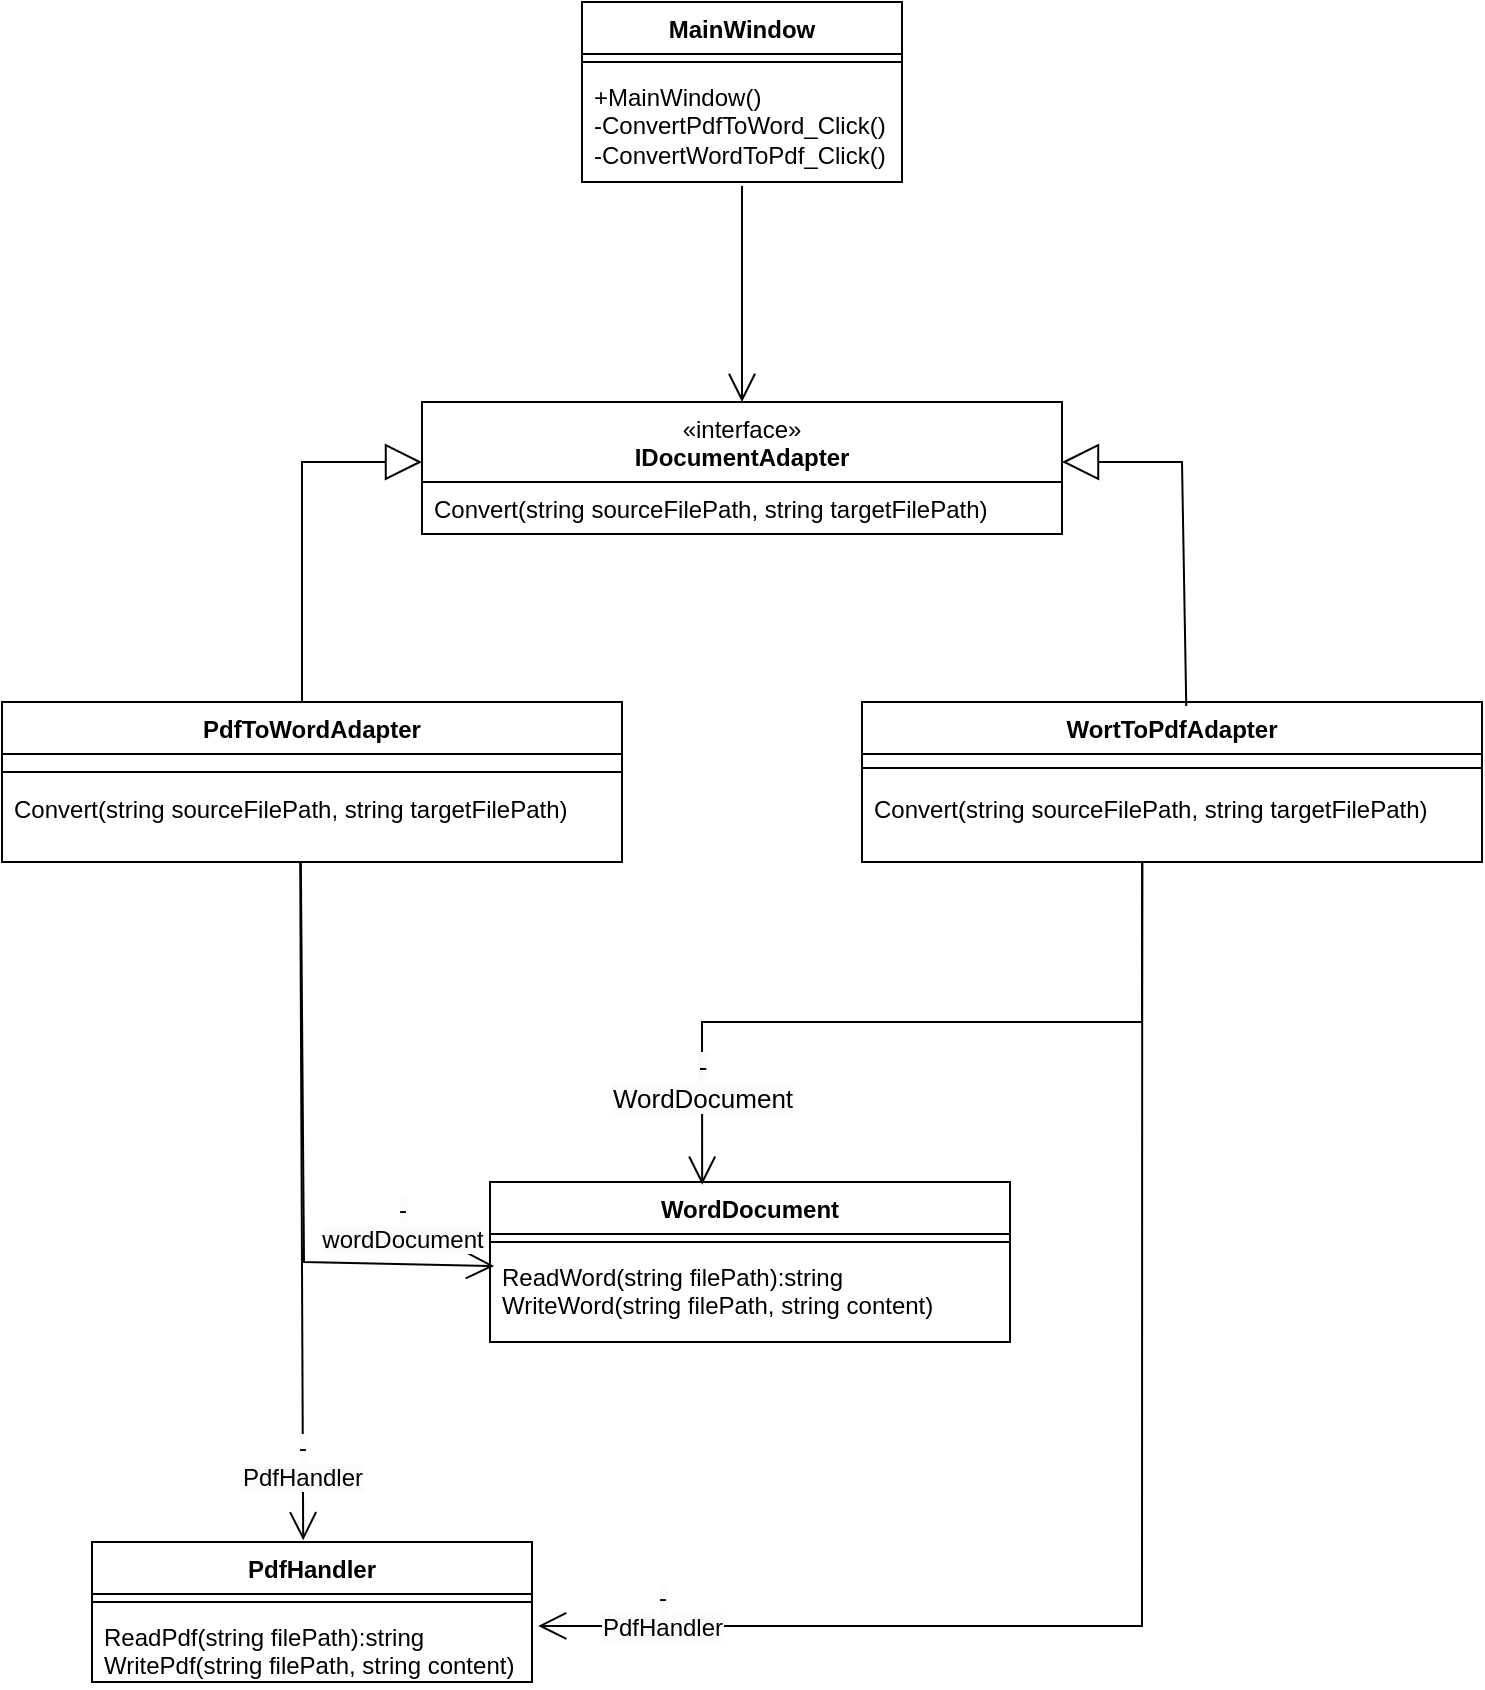 <mxfile version="24.7.17">
  <diagram name="Страница — 1" id="V1ix7k-VihTKiT6oDztg">
    <mxGraphModel dx="735" dy="2125" grid="1" gridSize="10" guides="1" tooltips="1" connect="1" arrows="1" fold="1" page="1" pageScale="1" pageWidth="1169" pageHeight="1654" math="0" shadow="0">
      <root>
        <mxCell id="0" />
        <mxCell id="1" parent="0" />
        <mxCell id="IiO4rIN5x2HBHhADp88O-1" value="PdfToWordAdapter" style="swimlane;fontStyle=1;align=center;verticalAlign=top;childLayout=stackLayout;horizontal=1;startSize=26;horizontalStack=0;resizeParent=1;resizeParentMax=0;resizeLast=0;collapsible=1;marginBottom=0;whiteSpace=wrap;html=1;" parent="1" vertex="1">
          <mxGeometry x="170" y="240" width="310" height="80" as="geometry" />
        </mxCell>
        <mxCell id="IiO4rIN5x2HBHhADp88O-2" value="&lt;div&gt;&lt;br&gt;&lt;/div&gt;" style="text;strokeColor=none;fillColor=none;align=left;verticalAlign=top;spacingLeft=4;spacingRight=4;overflow=hidden;rotatable=0;points=[[0,0.5],[1,0.5]];portConstraint=eastwest;whiteSpace=wrap;html=1;" parent="IiO4rIN5x2HBHhADp88O-1" vertex="1">
          <mxGeometry y="26" width="310" height="4" as="geometry" />
        </mxCell>
        <mxCell id="IiO4rIN5x2HBHhADp88O-3" value="" style="line;strokeWidth=1;fillColor=none;align=left;verticalAlign=middle;spacingTop=-1;spacingLeft=3;spacingRight=3;rotatable=0;labelPosition=right;points=[];portConstraint=eastwest;strokeColor=inherit;" parent="IiO4rIN5x2HBHhADp88O-1" vertex="1">
          <mxGeometry y="30" width="310" height="10" as="geometry" />
        </mxCell>
        <mxCell id="IiO4rIN5x2HBHhADp88O-4" value="Convert(string sourceFilePath, string targetFilePath)" style="text;strokeColor=none;fillColor=none;align=left;verticalAlign=top;spacingLeft=4;spacingRight=4;overflow=hidden;rotatable=0;points=[[0,0.5],[1,0.5]];portConstraint=eastwest;whiteSpace=wrap;html=1;" parent="IiO4rIN5x2HBHhADp88O-1" vertex="1">
          <mxGeometry y="40" width="310" height="40" as="geometry" />
        </mxCell>
        <mxCell id="IiO4rIN5x2HBHhADp88O-6" value="WortToPdfAdapter" style="swimlane;fontStyle=1;align=center;verticalAlign=top;childLayout=stackLayout;horizontal=1;startSize=26;horizontalStack=0;resizeParent=1;resizeParentMax=0;resizeLast=0;collapsible=1;marginBottom=0;whiteSpace=wrap;html=1;" parent="1" vertex="1">
          <mxGeometry x="600" y="240" width="310" height="80" as="geometry" />
        </mxCell>
        <mxCell id="IiO4rIN5x2HBHhADp88O-8" value="" style="line;strokeWidth=1;fillColor=none;align=left;verticalAlign=middle;spacingTop=-1;spacingLeft=3;spacingRight=3;rotatable=0;labelPosition=right;points=[];portConstraint=eastwest;strokeColor=inherit;" parent="IiO4rIN5x2HBHhADp88O-6" vertex="1">
          <mxGeometry y="26" width="310" height="14" as="geometry" />
        </mxCell>
        <mxCell id="IiO4rIN5x2HBHhADp88O-9" value="Convert(string sourceFilePath, string targetFilePath)" style="text;strokeColor=none;fillColor=none;align=left;verticalAlign=top;spacingLeft=4;spacingRight=4;overflow=hidden;rotatable=0;points=[[0,0.5],[1,0.5]];portConstraint=eastwest;whiteSpace=wrap;html=1;" parent="IiO4rIN5x2HBHhADp88O-6" vertex="1">
          <mxGeometry y="40" width="310" height="40" as="geometry" />
        </mxCell>
        <mxCell id="IiO4rIN5x2HBHhADp88O-18" value="PdfHandler" style="swimlane;fontStyle=1;align=center;verticalAlign=top;childLayout=stackLayout;horizontal=1;startSize=26;horizontalStack=0;resizeParent=1;resizeParentMax=0;resizeLast=0;collapsible=1;marginBottom=0;whiteSpace=wrap;html=1;" parent="1" vertex="1">
          <mxGeometry x="215" y="660" width="220" height="70" as="geometry" />
        </mxCell>
        <mxCell id="IiO4rIN5x2HBHhADp88O-20" value="" style="line;strokeWidth=1;fillColor=none;align=left;verticalAlign=middle;spacingTop=-1;spacingLeft=3;spacingRight=3;rotatable=0;labelPosition=right;points=[];portConstraint=eastwest;strokeColor=inherit;" parent="IiO4rIN5x2HBHhADp88O-18" vertex="1">
          <mxGeometry y="26" width="220" height="8" as="geometry" />
        </mxCell>
        <mxCell id="IiO4rIN5x2HBHhADp88O-21" value="&lt;div&gt;ReadPdf(string filePath):string&lt;/div&gt;WritePdf(string filePath, string content)" style="text;strokeColor=none;fillColor=none;align=left;verticalAlign=top;spacingLeft=4;spacingRight=4;overflow=hidden;rotatable=0;points=[[0,0.5],[1,0.5]];portConstraint=eastwest;whiteSpace=wrap;html=1;" parent="IiO4rIN5x2HBHhADp88O-18" vertex="1">
          <mxGeometry y="34" width="220" height="36" as="geometry" />
        </mxCell>
        <mxCell id="IiO4rIN5x2HBHhADp88O-22" value="&lt;div&gt;&lt;span style=&quot;font-weight: 400;&quot;&gt;«interface»&lt;/span&gt;&lt;br&gt;&lt;/div&gt;IDocumentAdapter" style="swimlane;fontStyle=1;align=center;verticalAlign=top;childLayout=stackLayout;horizontal=1;startSize=40;horizontalStack=0;resizeParent=1;resizeParentMax=0;resizeLast=0;collapsible=1;marginBottom=0;whiteSpace=wrap;html=1;" parent="1" vertex="1">
          <mxGeometry x="380" y="90" width="320" height="66" as="geometry" />
        </mxCell>
        <mxCell id="IiO4rIN5x2HBHhADp88O-24" value="Convert(string sourceFilePath, string targetFilePath)" style="text;strokeColor=none;fillColor=none;align=left;verticalAlign=top;spacingLeft=4;spacingRight=4;overflow=hidden;rotatable=0;points=[[0,0.5],[1,0.5]];portConstraint=eastwest;whiteSpace=wrap;html=1;" parent="IiO4rIN5x2HBHhADp88O-22" vertex="1">
          <mxGeometry y="40" width="320" height="26" as="geometry" />
        </mxCell>
        <mxCell id="IiO4rIN5x2HBHhADp88O-25" value="WordDocument" style="swimlane;fontStyle=1;align=center;verticalAlign=top;childLayout=stackLayout;horizontal=1;startSize=26;horizontalStack=0;resizeParent=1;resizeParentMax=0;resizeLast=0;collapsible=1;marginBottom=0;whiteSpace=wrap;html=1;" parent="1" vertex="1">
          <mxGeometry x="414" y="480" width="260" height="80" as="geometry" />
        </mxCell>
        <mxCell id="IiO4rIN5x2HBHhADp88O-26" value="" style="line;strokeWidth=1;fillColor=none;align=left;verticalAlign=middle;spacingTop=-1;spacingLeft=3;spacingRight=3;rotatable=0;labelPosition=right;points=[];portConstraint=eastwest;strokeColor=inherit;" parent="IiO4rIN5x2HBHhADp88O-25" vertex="1">
          <mxGeometry y="26" width="260" height="8" as="geometry" />
        </mxCell>
        <mxCell id="IiO4rIN5x2HBHhADp88O-27" value="ReadWord(string filePath):string&lt;div&gt;WriteWord(string filePath, string content)&lt;/div&gt;" style="text;strokeColor=none;fillColor=none;align=left;verticalAlign=top;spacingLeft=4;spacingRight=4;overflow=hidden;rotatable=0;points=[[0,0.5],[1,0.5]];portConstraint=eastwest;whiteSpace=wrap;html=1;" parent="IiO4rIN5x2HBHhADp88O-25" vertex="1">
          <mxGeometry y="34" width="260" height="46" as="geometry" />
        </mxCell>
        <mxCell id="IiO4rIN5x2HBHhADp88O-44" value="MainWindow" style="swimlane;fontStyle=1;align=center;verticalAlign=top;childLayout=stackLayout;horizontal=1;startSize=26;horizontalStack=0;resizeParent=1;resizeParentMax=0;resizeLast=0;collapsible=1;marginBottom=0;whiteSpace=wrap;html=1;" parent="1" vertex="1">
          <mxGeometry x="460" y="-110" width="160" height="90" as="geometry" />
        </mxCell>
        <mxCell id="IiO4rIN5x2HBHhADp88O-46" value="" style="line;strokeWidth=1;fillColor=none;align=left;verticalAlign=middle;spacingTop=-1;spacingLeft=3;spacingRight=3;rotatable=0;labelPosition=right;points=[];portConstraint=eastwest;strokeColor=inherit;" parent="IiO4rIN5x2HBHhADp88O-44" vertex="1">
          <mxGeometry y="26" width="160" height="8" as="geometry" />
        </mxCell>
        <mxCell id="IiO4rIN5x2HBHhADp88O-47" value="+MainWindow()&lt;div&gt;-ConvertPdfToWord_Click()&lt;/div&gt;&lt;div&gt;-ConvertWordToPdf_Click()&lt;/div&gt;" style="text;strokeColor=none;fillColor=none;align=left;verticalAlign=top;spacingLeft=4;spacingRight=4;overflow=hidden;rotatable=0;points=[[0,0.5],[1,0.5]];portConstraint=eastwest;whiteSpace=wrap;html=1;" parent="IiO4rIN5x2HBHhADp88O-44" vertex="1">
          <mxGeometry y="34" width="160" height="56" as="geometry" />
        </mxCell>
        <mxCell id="sA3_ezHXNIbNfONAe6GM-1" value="" style="endArrow=block;endSize=16;endFill=0;html=1;rounded=0;exitX=0.523;exitY=0.025;exitDx=0;exitDy=0;exitPerimeter=0;" edge="1" parent="1" source="IiO4rIN5x2HBHhADp88O-6">
          <mxGeometry width="160" relative="1" as="geometry">
            <mxPoint x="730" y="176" as="sourcePoint" />
            <mxPoint x="700" y="120" as="targetPoint" />
            <Array as="points">
              <mxPoint x="760" y="120" />
            </Array>
          </mxGeometry>
        </mxCell>
        <mxCell id="sA3_ezHXNIbNfONAe6GM-2" value="" style="endArrow=block;endSize=16;endFill=0;html=1;rounded=0;" edge="1" parent="1">
          <mxGeometry width="160" relative="1" as="geometry">
            <mxPoint x="320" y="240" as="sourcePoint" />
            <mxPoint x="380" y="120" as="targetPoint" />
            <Array as="points">
              <mxPoint x="320" y="120" />
            </Array>
          </mxGeometry>
        </mxCell>
        <mxCell id="sA3_ezHXNIbNfONAe6GM-3" value="" style="endArrow=open;endFill=1;endSize=12;html=1;rounded=0;exitX=0.452;exitY=1.011;exitDx=0;exitDy=0;exitPerimeter=0;entryX=0.408;entryY=0.017;entryDx=0;entryDy=0;entryPerimeter=0;" edge="1" parent="1" source="IiO4rIN5x2HBHhADp88O-9" target="IiO4rIN5x2HBHhADp88O-25">
          <mxGeometry width="160" relative="1" as="geometry">
            <mxPoint x="660" y="400" as="sourcePoint" />
            <mxPoint x="820" y="400" as="targetPoint" />
            <Array as="points">
              <mxPoint x="740" y="400" />
              <mxPoint x="520" y="400" />
            </Array>
          </mxGeometry>
        </mxCell>
        <mxCell id="sA3_ezHXNIbNfONAe6GM-18" value="&lt;span style=&quot;text-wrap: wrap; background-color: rgb(251, 251, 251);&quot;&gt;-WordDocument&lt;/span&gt;" style="edgeLabel;html=1;align=center;verticalAlign=middle;resizable=1;points=[];fontSize=13;horizontal=1;labelPosition=center;verticalLabelPosition=middle;movable=1;rotatable=1;deletable=1;editable=1;locked=0;connectable=1;imageWidth=36;absoluteArcSize=0;resizeHeight=0;autosize=0;container=0;dropTarget=0;collapsible=0;arcSize=18;imageHeight=35;" vertex="1" connectable="0" parent="sA3_ezHXNIbNfONAe6GM-3">
          <mxGeometry relative="1" as="geometry">
            <mxPoint x="-109" y="30" as="offset" />
            <mxRectangle width="150" height="10" as="alternateBounds" />
          </mxGeometry>
        </mxCell>
        <mxCell id="sA3_ezHXNIbNfONAe6GM-7" value="" style="endArrow=open;endFill=1;endSize=12;html=1;rounded=0;exitX=0.482;exitY=1.016;exitDx=0;exitDy=0;exitPerimeter=0;entryX=0.008;entryY=0.174;entryDx=0;entryDy=0;entryPerimeter=0;" edge="1" parent="1" source="IiO4rIN5x2HBHhADp88O-4" target="IiO4rIN5x2HBHhADp88O-27">
          <mxGeometry width="160" relative="1" as="geometry">
            <mxPoint x="275" y="510" as="sourcePoint" />
            <mxPoint x="435" y="510" as="targetPoint" />
            <Array as="points">
              <mxPoint x="321" y="520" />
            </Array>
          </mxGeometry>
        </mxCell>
        <mxCell id="sA3_ezHXNIbNfONAe6GM-8" value="&lt;span style=&quot;color: rgba(0, 0, 0, 0); font-family: monospace; font-size: 0px; text-align: start; background-color: rgb(251, 251, 251);&quot;&gt;%3CmxGraphModel%3E%3Croot%3E%3CmxCell%20id%3D%220%22%2F%3E%3CmxCell%20id%3D%221%22%20parent%3D%220%22%2F%3E%3CmxCell%20id%3D%222%22%20value%3D%22%22%20style%3D%22endArrow%3Dopen%3BendFill%3D1%3BendSize%3D12%3Bhtml%3D1%3Brounded%3D0%3BexitX%3D0.458%3BexitY%3D0.975%3BexitDx%3D0%3BexitDy%3D0%3BexitPerimeter%3D0%3BentryX%3D0.415%3BentryY%3D0.05%3BentryDx%3D0%3BentryDy%3D0%3BentryPerimeter%3D0%3B%22%20edge%3D%221%22%20parent%3D%221%22%3E%3CmxGeometry%20width%3D%22160%22%20relative%3D%221%22%20as%3D%22geometry%22%3E%3CmxPoint%20x%3D%22742%22%20y%3D%22319%22%20as%3D%22sourcePoint%22%2F%3E%3CmxPoint%20x%3D%22522%22%20y%3D%22484%22%20as%3D%22targetPoint%22%2F%3E%3CArray%20as%3D%22points%22%3E%3CmxPoint%20x%3D%22740%22%20y%3D%22400%22%2F%3E%3CmxPoint%20x%3D%22520%22%20y%3D%22400%22%2F%3E%3C%2FArray%3E%3C%2FmxGeometry%3E%3C%2FmxCell%3E%3CmxCell%20id%3D%223%22%20value%3D%22%26lt%3Bspan%20style%3D%26quot%3Bfont-size%3A%2012px%3B%20text-align%3A%20left%3B%20text-wrap%3A%20wrap%3B%20background-color%3A%20rgb(251%2C%20251%2C%20251)%3B%26quot%3B%26gt%3BwordDocument%26lt%3B%2Fspan%26gt%3B%22%20style%3D%22edgeLabel%3Bhtml%3D1%3Balign%3Dcenter%3BverticalAlign%3Dmiddle%3Bresizable%3D0%3Bpoints%3D%5B%5D%3B%22%20vertex%3D%221%22%20connectable%3D%220%22%20parent%3D%222%22%3E%3CmxGeometry%20x%3D%22-0.039%22%20y%3D%22-4%22%20relative%3D%221%22%20as%3D%22geometry%22%3E%3CmxPoint%20as%3D%22offset%22%2F%3E%3C%2FmxGeometry%3E%3C%2FmxCell%3E%3C%2Froot%3E%3C%2FmxGraphModel%3E&lt;/span&gt;" style="edgeLabel;html=1;align=center;verticalAlign=middle;resizable=0;points=[];" vertex="1" connectable="0" parent="sA3_ezHXNIbNfONAe6GM-7">
          <mxGeometry x="-0.408" y="2" relative="1" as="geometry">
            <mxPoint as="offset" />
          </mxGeometry>
        </mxCell>
        <mxCell id="sA3_ezHXNIbNfONAe6GM-9" value="&lt;span style=&quot;color: rgba(0, 0, 0, 0); font-family: monospace; font-size: 0px; text-align: start; background-color: rgb(251, 251, 251);&quot;&gt;%3CmxGraphModel%3E%3Croot%3E%3CmxCell%20id%3D%220%22%2F%3E%3CmxCell%20id%3D%221%22%20parent%3D%220%22%2F%3E%3CmxCell%20id%3D%222%22%20value%3D%22%26lt%3Bspan%20style%3D%26quot%3Bfont-size%3A%2012px%3B%20text-align%3A%20left%3B%20text-wrap%3A%20wrap%3B%20background-color%3A%20rgb(251%2C%20251%2C%20251)%3B%26quot%3B%26gt%3BwordDocument%26lt%3B%2Fspan%26gt%3B%22%20style%3D%22edgeLabel%3Bhtml%3D1%3Balign%3Dcenter%3BverticalAlign%3Dmiddle%3Bresizable%3D0%3Bpoints%3D%5B%5D%3B%22%20vertex%3D%221%22%20connectable%3D%220%22%20parent%3D%221%22%3E%3CmxGeometry%20x%3D%22636.024%22%20y%3D%22396%22%20as%3D%22geometry%22%2F%3E%3C%2FmxCell%3E%3C%2Froot%3E%3C%2FmxGraphModel%3E&lt;/span&gt;" style="edgeLabel;html=1;align=center;verticalAlign=middle;resizable=0;points=[];" vertex="1" connectable="0" parent="sA3_ezHXNIbNfONAe6GM-7">
          <mxGeometry x="-0.39" y="3" relative="1" as="geometry">
            <mxPoint as="offset" />
          </mxGeometry>
        </mxCell>
        <mxCell id="sA3_ezHXNIbNfONAe6GM-10" value="&lt;div&gt;&lt;span style=&quot;background-color: rgb(251, 251, 251); font-size: 12px; text-align: left; text-wrap: wrap;&quot;&gt;-wordDocument&lt;/span&gt;&lt;/div&gt;" style="edgeLabel;html=1;align=center;verticalAlign=middle;resizable=0;points=[];rotation=0;" vertex="1" connectable="0" parent="sA3_ezHXNIbNfONAe6GM-7">
          <mxGeometry x="-0.381" y="-1" relative="1" as="geometry">
            <mxPoint x="51" y="89" as="offset" />
          </mxGeometry>
        </mxCell>
        <mxCell id="sA3_ezHXNIbNfONAe6GM-11" value="" style="endArrow=open;endFill=1;endSize=12;html=1;rounded=0;exitX=0.5;exitY=1.036;exitDx=0;exitDy=0;exitPerimeter=0;entryX=0.5;entryY=0;entryDx=0;entryDy=0;" edge="1" parent="1" source="IiO4rIN5x2HBHhADp88O-47" target="IiO4rIN5x2HBHhADp88O-22">
          <mxGeometry width="160" relative="1" as="geometry">
            <mxPoint x="620" y="10" as="sourcePoint" />
            <mxPoint x="780" y="10" as="targetPoint" />
          </mxGeometry>
        </mxCell>
        <mxCell id="sA3_ezHXNIbNfONAe6GM-12" value="" style="endArrow=open;endFill=1;endSize=12;html=1;rounded=0;exitX=0.452;exitY=1;exitDx=0;exitDy=0;exitPerimeter=0;entryX=1.014;entryY=0.222;entryDx=0;entryDy=0;entryPerimeter=0;" edge="1" parent="1" source="IiO4rIN5x2HBHhADp88O-9" target="IiO4rIN5x2HBHhADp88O-21">
          <mxGeometry width="160" relative="1" as="geometry">
            <mxPoint x="770" y="480" as="sourcePoint" />
            <mxPoint x="930" y="480" as="targetPoint" />
            <Array as="points">
              <mxPoint x="740" y="702" />
            </Array>
          </mxGeometry>
        </mxCell>
        <mxCell id="sA3_ezHXNIbNfONAe6GM-13" value="&lt;span style=&quot;font-size: 12px; text-align: left; text-wrap: wrap; background-color: rgb(251, 251, 251);&quot;&gt;-PdfHandler&lt;/span&gt;" style="edgeLabel;html=1;align=center;verticalAlign=middle;resizable=0;points=[];" vertex="1" connectable="0" parent="sA3_ezHXNIbNfONAe6GM-12">
          <mxGeometry x="-0.351" relative="1" as="geometry">
            <mxPoint x="-240" y="153" as="offset" />
          </mxGeometry>
        </mxCell>
        <mxCell id="sA3_ezHXNIbNfONAe6GM-14" value="" style="endArrow=open;endFill=1;endSize=12;html=1;rounded=0;exitX=0.481;exitY=1;exitDx=0;exitDy=0;exitPerimeter=0;entryX=0.48;entryY=-0.012;entryDx=0;entryDy=0;entryPerimeter=0;" edge="1" parent="1" source="IiO4rIN5x2HBHhADp88O-4" target="IiO4rIN5x2HBHhADp88O-18">
          <mxGeometry width="160" relative="1" as="geometry">
            <mxPoint x="160" y="585" as="sourcePoint" />
            <mxPoint x="320" y="585" as="targetPoint" />
          </mxGeometry>
        </mxCell>
        <mxCell id="sA3_ezHXNIbNfONAe6GM-15" value="&lt;span style=&quot;font-size: 12px; text-align: left; text-wrap: wrap; background-color: rgb(251, 251, 251);&quot;&gt;-PdfHandler&lt;/span&gt;" style="edgeLabel;html=1;align=center;verticalAlign=middle;resizable=0;points=[];" vertex="1" connectable="0" parent="sA3_ezHXNIbNfONAe6GM-14">
          <mxGeometry x="0.652" y="-1" relative="1" as="geometry">
            <mxPoint y="20" as="offset" />
          </mxGeometry>
        </mxCell>
      </root>
    </mxGraphModel>
  </diagram>
</mxfile>
